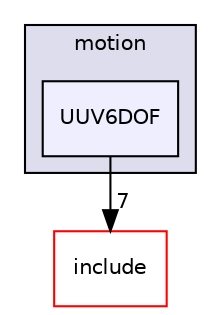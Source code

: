 digraph "/root/scrimmage/scrimmage/src/plugins/motion/UUV6DOF" {
  compound=true
  node [ fontsize="10", fontname="Helvetica"];
  edge [ labelfontsize="10", labelfontname="Helvetica"];
  subgraph clusterdir_5f8427e50c3373d6d1a638fa0a1c8683 {
    graph [ bgcolor="#ddddee", pencolor="black", label="motion" fontname="Helvetica", fontsize="10", URL="dir_5f8427e50c3373d6d1a638fa0a1c8683.html"]
  dir_9fc46bb599134c37052d486047f9a5fe [shape=box, label="UUV6DOF", style="filled", fillcolor="#eeeeff", pencolor="black", URL="dir_9fc46bb599134c37052d486047f9a5fe.html"];
  }
  dir_d44c64559bbebec7f509842c48db8b23 [shape=box label="include" fillcolor="white" style="filled" color="red" URL="dir_d44c64559bbebec7f509842c48db8b23.html"];
  dir_9fc46bb599134c37052d486047f9a5fe->dir_d44c64559bbebec7f509842c48db8b23 [headlabel="7", labeldistance=1.5 headhref="dir_000259_000004.html"];
}
